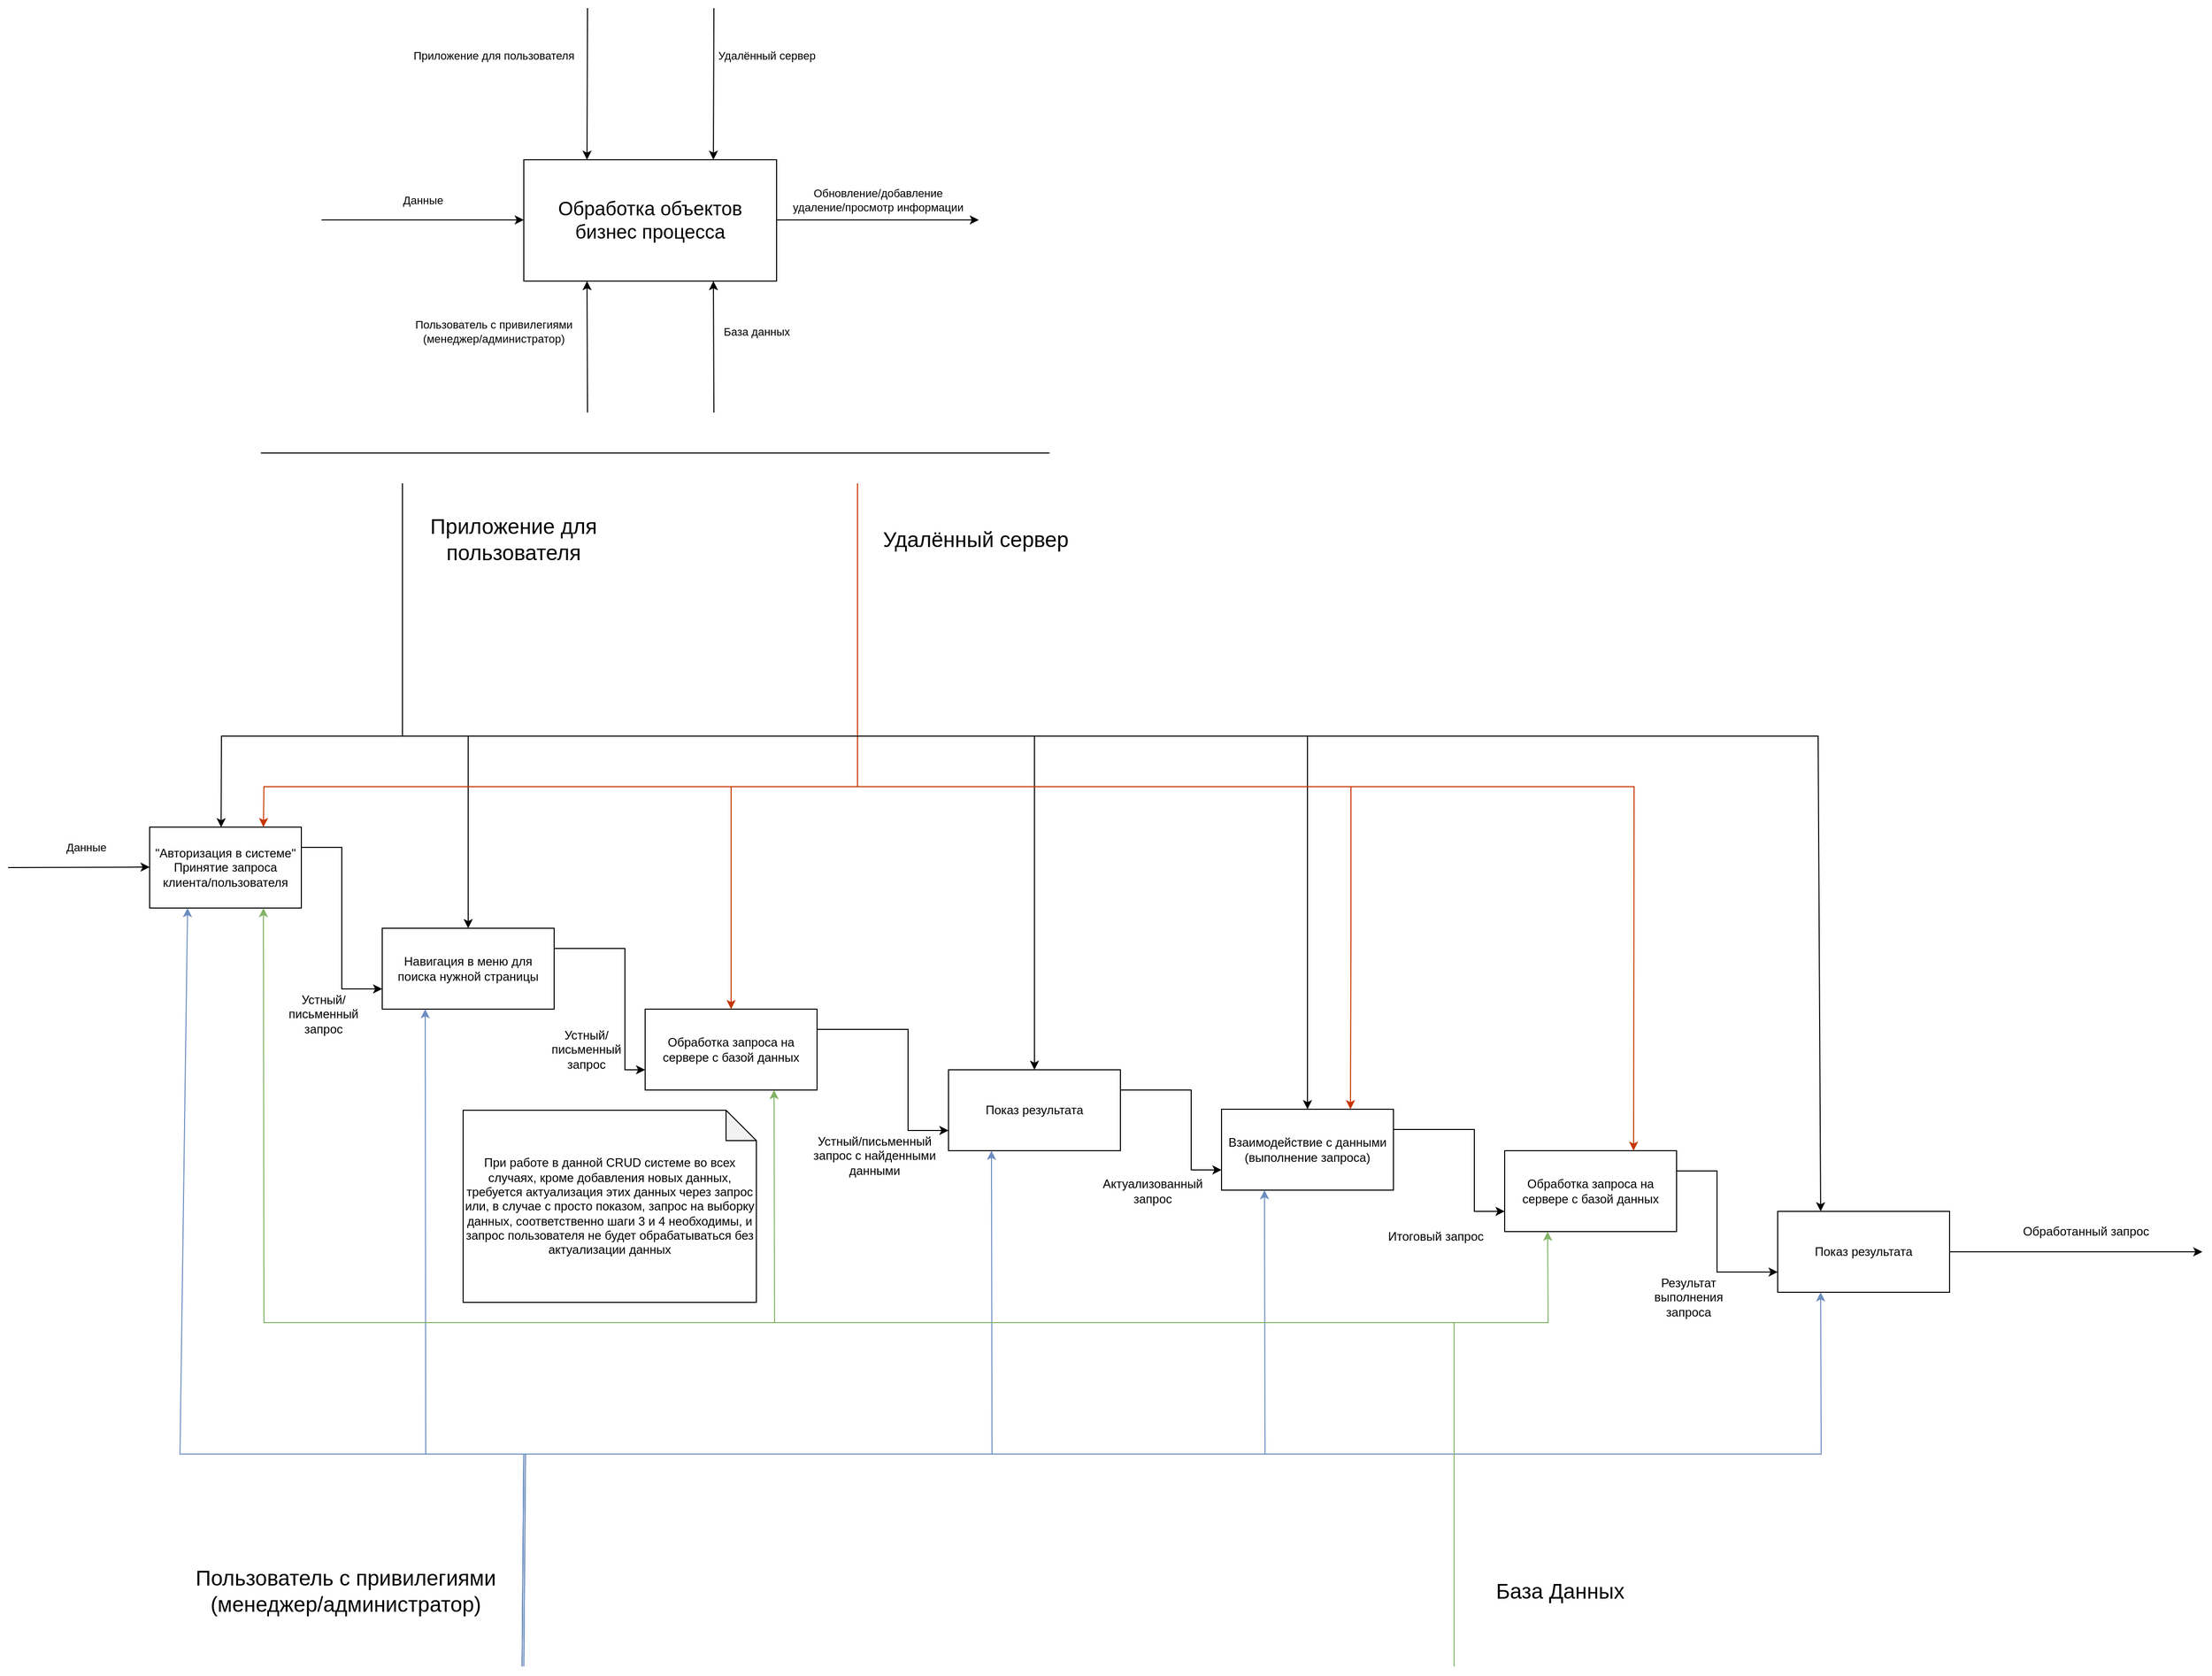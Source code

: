 <mxfile version="24.4.4" type="device">
  <diagram name="Страница — 1" id="PyvXBYscD4rfR-S77jLz">
    <mxGraphModel dx="3483" dy="1102" grid="1" gridSize="10" guides="1" tooltips="1" connect="1" arrows="1" fold="1" page="1" pageScale="1" pageWidth="827" pageHeight="1169" math="0" shadow="0">
      <root>
        <mxCell id="0" />
        <mxCell id="1" parent="0" />
        <mxCell id="Rm3MgVcvs-Dru-C2N3fW-3" value="&lt;font style=&quot;font-size: 19px;&quot;&gt;Обработка объектов бизнес процесса&lt;/font&gt;" style="rounded=0;whiteSpace=wrap;html=1;" vertex="1" parent="1">
          <mxGeometry x="280" y="230" width="250" height="120" as="geometry" />
        </mxCell>
        <mxCell id="Rm3MgVcvs-Dru-C2N3fW-4" value="" style="endArrow=classic;html=1;rounded=0;entryX=0;entryY=0.25;entryDx=0;entryDy=0;" edge="1" parent="1">
          <mxGeometry width="50" height="50" relative="1" as="geometry">
            <mxPoint x="80" y="289.5" as="sourcePoint" />
            <mxPoint x="280" y="289.5" as="targetPoint" />
          </mxGeometry>
        </mxCell>
        <mxCell id="Rm3MgVcvs-Dru-C2N3fW-5" value="Данные" style="edgeLabel;html=1;align=center;verticalAlign=middle;resizable=0;points=[];" vertex="1" connectable="0" parent="Rm3MgVcvs-Dru-C2N3fW-4">
          <mxGeometry x="-0.244" y="2" relative="1" as="geometry">
            <mxPoint x="24" y="-18" as="offset" />
          </mxGeometry>
        </mxCell>
        <mxCell id="Rm3MgVcvs-Dru-C2N3fW-6" value="" style="endArrow=classic;html=1;rounded=0;entryX=0.25;entryY=0;entryDx=0;entryDy=0;" edge="1" parent="1" target="Rm3MgVcvs-Dru-C2N3fW-3">
          <mxGeometry width="50" height="50" relative="1" as="geometry">
            <mxPoint x="343" y="80" as="sourcePoint" />
            <mxPoint x="290" y="270" as="targetPoint" />
          </mxGeometry>
        </mxCell>
        <mxCell id="Rm3MgVcvs-Dru-C2N3fW-7" value="Приложение для пользователя" style="edgeLabel;html=1;align=center;verticalAlign=middle;resizable=0;points=[];" vertex="1" connectable="0" parent="Rm3MgVcvs-Dru-C2N3fW-6">
          <mxGeometry x="-0.244" y="2" relative="1" as="geometry">
            <mxPoint x="-95" y="-10" as="offset" />
          </mxGeometry>
        </mxCell>
        <mxCell id="Rm3MgVcvs-Dru-C2N3fW-8" value="" style="endArrow=classic;html=1;rounded=0;entryX=0.75;entryY=0;entryDx=0;entryDy=0;" edge="1" parent="1" target="Rm3MgVcvs-Dru-C2N3fW-3">
          <mxGeometry width="50" height="50" relative="1" as="geometry">
            <mxPoint x="468" y="80" as="sourcePoint" />
            <mxPoint x="480" y="200" as="targetPoint" />
          </mxGeometry>
        </mxCell>
        <mxCell id="Rm3MgVcvs-Dru-C2N3fW-9" value="Удалённый сервер" style="edgeLabel;html=1;align=center;verticalAlign=middle;resizable=0;points=[];" vertex="1" connectable="0" parent="Rm3MgVcvs-Dru-C2N3fW-8">
          <mxGeometry x="-0.244" y="2" relative="1" as="geometry">
            <mxPoint x="50" y="-10" as="offset" />
          </mxGeometry>
        </mxCell>
        <mxCell id="Rm3MgVcvs-Dru-C2N3fW-10" value="" style="endArrow=classic;html=1;rounded=0;entryX=0.25;entryY=1;entryDx=0;entryDy=0;" edge="1" parent="1" target="Rm3MgVcvs-Dru-C2N3fW-3">
          <mxGeometry width="50" height="50" relative="1" as="geometry">
            <mxPoint x="343" y="480" as="sourcePoint" />
            <mxPoint x="363" y="250" as="targetPoint" />
          </mxGeometry>
        </mxCell>
        <mxCell id="Rm3MgVcvs-Dru-C2N3fW-11" value="Пользователь с привилегиями&lt;br&gt;(менеджер/администратор)" style="edgeLabel;html=1;align=center;verticalAlign=middle;resizable=0;points=[];" vertex="1" connectable="0" parent="Rm3MgVcvs-Dru-C2N3fW-10">
          <mxGeometry x="-0.244" y="2" relative="1" as="geometry">
            <mxPoint x="-91" y="-31" as="offset" />
          </mxGeometry>
        </mxCell>
        <mxCell id="Rm3MgVcvs-Dru-C2N3fW-12" value="" style="endArrow=classic;html=1;rounded=0;entryX=0.75;entryY=1;entryDx=0;entryDy=0;" edge="1" parent="1" target="Rm3MgVcvs-Dru-C2N3fW-3">
          <mxGeometry width="50" height="50" relative="1" as="geometry">
            <mxPoint x="468" y="480" as="sourcePoint" />
            <mxPoint x="480" y="380" as="targetPoint" />
          </mxGeometry>
        </mxCell>
        <mxCell id="Rm3MgVcvs-Dru-C2N3fW-13" value="База данных" style="edgeLabel;html=1;align=center;verticalAlign=middle;resizable=0;points=[];" vertex="1" connectable="0" parent="Rm3MgVcvs-Dru-C2N3fW-12">
          <mxGeometry x="-0.244" y="2" relative="1" as="geometry">
            <mxPoint x="44" y="-31" as="offset" />
          </mxGeometry>
        </mxCell>
        <mxCell id="Rm3MgVcvs-Dru-C2N3fW-14" value="" style="endArrow=classic;html=1;rounded=0;entryX=0;entryY=0.25;entryDx=0;entryDy=0;" edge="1" parent="1">
          <mxGeometry width="50" height="50" relative="1" as="geometry">
            <mxPoint x="530" y="289.5" as="sourcePoint" />
            <mxPoint x="730" y="289.5" as="targetPoint" />
          </mxGeometry>
        </mxCell>
        <mxCell id="Rm3MgVcvs-Dru-C2N3fW-15" value="Обновление/добавление&lt;div&gt;удаление/просмотр информации&lt;/div&gt;" style="edgeLabel;html=1;align=center;verticalAlign=middle;resizable=0;points=[];" vertex="1" connectable="0" parent="Rm3MgVcvs-Dru-C2N3fW-14">
          <mxGeometry x="-0.244" y="2" relative="1" as="geometry">
            <mxPoint x="24" y="-18" as="offset" />
          </mxGeometry>
        </mxCell>
        <mxCell id="Rm3MgVcvs-Dru-C2N3fW-16" value="" style="endArrow=none;html=1;rounded=0;" edge="1" parent="1">
          <mxGeometry width="50" height="50" relative="1" as="geometry">
            <mxPoint x="20" y="520" as="sourcePoint" />
            <mxPoint x="800" y="520" as="targetPoint" />
          </mxGeometry>
        </mxCell>
        <mxCell id="Rm3MgVcvs-Dru-C2N3fW-17" value="&lt;div&gt;&quot;Авторизация в системе&quot;&lt;/div&gt;Принятие запроса клиента/пользователя" style="rounded=0;whiteSpace=wrap;html=1;" vertex="1" parent="1">
          <mxGeometry x="-90" y="890" width="150" height="80" as="geometry" />
        </mxCell>
        <mxCell id="Rm3MgVcvs-Dru-C2N3fW-18" value="" style="endArrow=classic;html=1;rounded=0;entryX=0;entryY=0.25;entryDx=0;entryDy=0;" edge="1" parent="1">
          <mxGeometry width="50" height="50" relative="1" as="geometry">
            <mxPoint x="-230" y="930" as="sourcePoint" />
            <mxPoint x="-90" y="929.5" as="targetPoint" />
          </mxGeometry>
        </mxCell>
        <mxCell id="Rm3MgVcvs-Dru-C2N3fW-19" value="Данные" style="edgeLabel;html=1;align=center;verticalAlign=middle;resizable=0;points=[];" vertex="1" connectable="0" parent="Rm3MgVcvs-Dru-C2N3fW-18">
          <mxGeometry x="-0.244" y="2" relative="1" as="geometry">
            <mxPoint x="24" y="-18" as="offset" />
          </mxGeometry>
        </mxCell>
        <mxCell id="Rm3MgVcvs-Dru-C2N3fW-20" value="Навигация в меню для поиска нужной страницы" style="rounded=0;whiteSpace=wrap;html=1;" vertex="1" parent="1">
          <mxGeometry x="140" y="990" width="170" height="80" as="geometry" />
        </mxCell>
        <mxCell id="Rm3MgVcvs-Dru-C2N3fW-21" value="Взаимодействие с данными&lt;div&gt;(выполнение запроса)&lt;/div&gt;" style="rounded=0;whiteSpace=wrap;html=1;" vertex="1" parent="1">
          <mxGeometry x="970" y="1169" width="170" height="80" as="geometry" />
        </mxCell>
        <mxCell id="Rm3MgVcvs-Dru-C2N3fW-22" value="Обработка запроса на сервере с базой данных" style="rounded=0;whiteSpace=wrap;html=1;" vertex="1" parent="1">
          <mxGeometry x="400" y="1070" width="170" height="80" as="geometry" />
        </mxCell>
        <mxCell id="Rm3MgVcvs-Dru-C2N3fW-25" value="Показ результата" style="rounded=0;whiteSpace=wrap;html=1;" vertex="1" parent="1">
          <mxGeometry x="700" y="1130" width="170" height="80" as="geometry" />
        </mxCell>
        <mxCell id="Rm3MgVcvs-Dru-C2N3fW-26" value="" style="endArrow=classic;html=1;rounded=0;entryX=0.471;entryY=0.002;entryDx=0;entryDy=0;entryPerimeter=0;" edge="1" parent="1" target="Rm3MgVcvs-Dru-C2N3fW-17">
          <mxGeometry width="50" height="50" relative="1" as="geometry">
            <mxPoint x="160" y="550" as="sourcePoint" />
            <mxPoint x="160" y="700" as="targetPoint" />
            <Array as="points">
              <mxPoint x="160" y="800" />
              <mxPoint x="-19" y="800" />
            </Array>
          </mxGeometry>
        </mxCell>
        <mxCell id="Rm3MgVcvs-Dru-C2N3fW-29" value="&lt;font style=&quot;font-size: 21px;&quot;&gt;Приложение для пользователя&lt;/font&gt;" style="text;html=1;align=center;verticalAlign=middle;whiteSpace=wrap;rounded=0;" vertex="1" parent="1">
          <mxGeometry x="170" y="580" width="200" height="50" as="geometry" />
        </mxCell>
        <mxCell id="Rm3MgVcvs-Dru-C2N3fW-30" value="" style="endArrow=classic;html=1;rounded=0;entryX=0.5;entryY=0;entryDx=0;entryDy=0;" edge="1" parent="1" target="Rm3MgVcvs-Dru-C2N3fW-20">
          <mxGeometry width="50" height="50" relative="1" as="geometry">
            <mxPoint x="160" y="550" as="sourcePoint" />
            <mxPoint x="-10" y="900" as="targetPoint" />
            <Array as="points">
              <mxPoint x="160" y="800" />
              <mxPoint x="225" y="800" />
            </Array>
          </mxGeometry>
        </mxCell>
        <mxCell id="Rm3MgVcvs-Dru-C2N3fW-31" value="" style="endArrow=classic;html=1;rounded=0;entryX=0.5;entryY=0;entryDx=0;entryDy=0;" edge="1" parent="1" target="Rm3MgVcvs-Dru-C2N3fW-21">
          <mxGeometry width="50" height="50" relative="1" as="geometry">
            <mxPoint x="160" y="550" as="sourcePoint" />
            <mxPoint x="205" y="990" as="targetPoint" />
            <Array as="points">
              <mxPoint x="160" y="800" />
              <mxPoint x="1055" y="800" />
            </Array>
          </mxGeometry>
        </mxCell>
        <mxCell id="Rm3MgVcvs-Dru-C2N3fW-32" value="" style="endArrow=classic;html=1;rounded=0;entryX=0.5;entryY=0;entryDx=0;entryDy=0;" edge="1" parent="1" target="Rm3MgVcvs-Dru-C2N3fW-25">
          <mxGeometry width="50" height="50" relative="1" as="geometry">
            <mxPoint x="160" y="550" as="sourcePoint" />
            <mxPoint x="445" y="1070" as="targetPoint" />
            <Array as="points">
              <mxPoint x="160" y="800" />
              <mxPoint x="785" y="800" />
            </Array>
          </mxGeometry>
        </mxCell>
        <mxCell id="Rm3MgVcvs-Dru-C2N3fW-33" value="" style="endArrow=classic;html=1;rounded=0;entryX=0.75;entryY=0;entryDx=0;entryDy=0;fillColor=#fa6800;strokeColor=#C73500;" edge="1" parent="1" target="Rm3MgVcvs-Dru-C2N3fW-17">
          <mxGeometry width="50" height="50" relative="1" as="geometry">
            <mxPoint x="610" y="550" as="sourcePoint" />
            <mxPoint x="610" y="700" as="targetPoint" />
            <Array as="points">
              <mxPoint x="610" y="850" />
              <mxPoint x="23" y="850" />
            </Array>
          </mxGeometry>
        </mxCell>
        <mxCell id="Rm3MgVcvs-Dru-C2N3fW-35" value="&lt;span style=&quot;text-wrap: nowrap; background-color: rgb(255, 255, 255);&quot;&gt;&lt;font style=&quot;font-size: 21px;&quot;&gt;Удалённый сервер&lt;/font&gt;&lt;/span&gt;" style="text;html=1;align=center;verticalAlign=middle;whiteSpace=wrap;rounded=0;" vertex="1" parent="1">
          <mxGeometry x="627" y="580" width="200" height="50" as="geometry" />
        </mxCell>
        <mxCell id="Rm3MgVcvs-Dru-C2N3fW-36" style="edgeStyle=orthogonalEdgeStyle;rounded=0;orthogonalLoop=1;jettySize=auto;html=1;exitX=0.5;exitY=1;exitDx=0;exitDy=0;" edge="1" parent="1" source="Rm3MgVcvs-Dru-C2N3fW-35" target="Rm3MgVcvs-Dru-C2N3fW-35">
          <mxGeometry relative="1" as="geometry" />
        </mxCell>
        <mxCell id="Rm3MgVcvs-Dru-C2N3fW-37" value="" style="endArrow=classic;html=1;rounded=0;entryX=0.5;entryY=0;entryDx=0;entryDy=0;fillColor=#fa6800;strokeColor=#C73500;" edge="1" parent="1" target="Rm3MgVcvs-Dru-C2N3fW-22">
          <mxGeometry width="50" height="50" relative="1" as="geometry">
            <mxPoint x="610" y="550" as="sourcePoint" />
            <mxPoint x="23" y="890" as="targetPoint" />
            <Array as="points">
              <mxPoint x="610" y="850" />
              <mxPoint x="485" y="850" />
            </Array>
          </mxGeometry>
        </mxCell>
        <mxCell id="Rm3MgVcvs-Dru-C2N3fW-38" value="" style="endArrow=classic;html=1;rounded=0;entryX=0.75;entryY=0;entryDx=0;entryDy=0;fillColor=#fa6800;strokeColor=#C73500;" edge="1" parent="1" target="Rm3MgVcvs-Dru-C2N3fW-21">
          <mxGeometry width="50" height="50" relative="1" as="geometry">
            <mxPoint x="610" y="550" as="sourcePoint" />
            <mxPoint x="23" y="890" as="targetPoint" />
            <Array as="points">
              <mxPoint x="610" y="850" />
              <mxPoint x="1098" y="850" />
              <mxPoint x="1098" y="1000" />
            </Array>
          </mxGeometry>
        </mxCell>
        <mxCell id="Rm3MgVcvs-Dru-C2N3fW-40" value="Обработка запроса на сервере с базой данных" style="rounded=0;whiteSpace=wrap;html=1;" vertex="1" parent="1">
          <mxGeometry x="1250" y="1210" width="170" height="80" as="geometry" />
        </mxCell>
        <mxCell id="Rm3MgVcvs-Dru-C2N3fW-41" value="Показ результата" style="rounded=0;whiteSpace=wrap;html=1;" vertex="1" parent="1">
          <mxGeometry x="1520" y="1270" width="170" height="80" as="geometry" />
        </mxCell>
        <mxCell id="Rm3MgVcvs-Dru-C2N3fW-42" value="" style="endArrow=classic;html=1;rounded=0;entryX=0.75;entryY=0;entryDx=0;entryDy=0;fillColor=#fa6800;strokeColor=#C73500;" edge="1" parent="1" target="Rm3MgVcvs-Dru-C2N3fW-40">
          <mxGeometry width="50" height="50" relative="1" as="geometry">
            <mxPoint x="610" y="550" as="sourcePoint" />
            <mxPoint x="1098" y="1169" as="targetPoint" />
            <Array as="points">
              <mxPoint x="610" y="850" />
              <mxPoint x="1098" y="850" />
              <mxPoint x="1378" y="850" />
            </Array>
          </mxGeometry>
        </mxCell>
        <mxCell id="Rm3MgVcvs-Dru-C2N3fW-43" value="" style="endArrow=classic;html=1;rounded=0;entryX=0.25;entryY=0;entryDx=0;entryDy=0;" edge="1" parent="1" target="Rm3MgVcvs-Dru-C2N3fW-41">
          <mxGeometry width="50" height="50" relative="1" as="geometry">
            <mxPoint x="160" y="550" as="sourcePoint" />
            <mxPoint x="1055" y="1169" as="targetPoint" />
            <Array as="points">
              <mxPoint x="160" y="800" />
              <mxPoint x="1560" y="800" />
            </Array>
          </mxGeometry>
        </mxCell>
        <mxCell id="Rm3MgVcvs-Dru-C2N3fW-44" value="" style="endArrow=classic;html=1;rounded=0;entryX=0.25;entryY=1;entryDx=0;entryDy=0;fillColor=#dae8fc;strokeColor=#6c8ebf;gradientColor=#7ea6e0;" edge="1" parent="1" target="Rm3MgVcvs-Dru-C2N3fW-17">
          <mxGeometry width="50" height="50" relative="1" as="geometry">
            <mxPoint x="278.33" y="1720" as="sourcePoint" />
            <mxPoint x="278.33" y="1590" as="targetPoint" />
            <Array as="points">
              <mxPoint x="280" y="1510" />
              <mxPoint x="-60" y="1510" />
            </Array>
          </mxGeometry>
        </mxCell>
        <mxCell id="Rm3MgVcvs-Dru-C2N3fW-46" value="&lt;font style=&quot;font-size: 21px;&quot;&gt;&lt;font style=&quot;font-size: 21px;&quot;&gt;&lt;span style=&quot;text-wrap: nowrap; background-color: rgb(255, 255, 255);&quot;&gt;Пользователь с привилегиями&lt;/span&gt;&lt;br style=&quot;text-wrap: nowrap;&quot;&gt;&lt;/font&gt;&lt;span style=&quot;text-wrap: nowrap; background-color: rgb(255, 255, 255);&quot;&gt;&lt;font style=&quot;font-size: 21px;&quot;&gt;(менеджер/администратор)&lt;/font&gt;&lt;/span&gt;&lt;/font&gt;" style="text;html=1;align=center;verticalAlign=middle;whiteSpace=wrap;rounded=0;" vertex="1" parent="1">
          <mxGeometry x="-60" y="1620" width="328.33" height="50" as="geometry" />
        </mxCell>
        <mxCell id="Rm3MgVcvs-Dru-C2N3fW-47" value="" style="endArrow=classic;html=1;rounded=0;entryX=0.25;entryY=1;entryDx=0;entryDy=0;fillColor=#dae8fc;gradientColor=#7ea6e0;strokeColor=#6c8ebf;" edge="1" parent="1" target="Rm3MgVcvs-Dru-C2N3fW-20">
          <mxGeometry width="50" height="50" relative="1" as="geometry">
            <mxPoint x="278.33" y="1720" as="sourcePoint" />
            <mxPoint x="-52" y="970" as="targetPoint" />
            <Array as="points">
              <mxPoint x="280" y="1510" />
              <mxPoint x="183" y="1510" />
            </Array>
          </mxGeometry>
        </mxCell>
        <mxCell id="Rm3MgVcvs-Dru-C2N3fW-48" value="" style="endArrow=classic;html=1;rounded=0;entryX=0.25;entryY=1;entryDx=0;entryDy=0;fillColor=#dae8fc;gradientColor=#7ea6e0;strokeColor=#6c8ebf;" edge="1" parent="1" target="Rm3MgVcvs-Dru-C2N3fW-21">
          <mxGeometry width="50" height="50" relative="1" as="geometry">
            <mxPoint x="278.33" y="1720" as="sourcePoint" />
            <mxPoint x="183" y="1070" as="targetPoint" />
            <Array as="points">
              <mxPoint x="280" y="1510" />
              <mxPoint x="1013" y="1510" />
            </Array>
          </mxGeometry>
        </mxCell>
        <mxCell id="Rm3MgVcvs-Dru-C2N3fW-49" value="" style="endArrow=classic;html=1;rounded=0;entryX=0.25;entryY=1;entryDx=0;entryDy=0;fillColor=#dae8fc;gradientColor=#7ea6e0;strokeColor=#6c8ebf;" edge="1" parent="1" target="Rm3MgVcvs-Dru-C2N3fW-25">
          <mxGeometry width="50" height="50" relative="1" as="geometry">
            <mxPoint x="280" y="1720" as="sourcePoint" />
            <mxPoint x="444.67" y="1150" as="targetPoint" />
            <Array as="points">
              <mxPoint x="281.67" y="1510" />
              <mxPoint x="743" y="1510" />
            </Array>
          </mxGeometry>
        </mxCell>
        <mxCell id="Rm3MgVcvs-Dru-C2N3fW-50" value="" style="endArrow=classic;html=1;rounded=0;entryX=0.25;entryY=1;entryDx=0;entryDy=0;fillColor=#dae8fc;gradientColor=#7ea6e0;strokeColor=#6c8ebf;" edge="1" parent="1" target="Rm3MgVcvs-Dru-C2N3fW-41">
          <mxGeometry width="50" height="50" relative="1" as="geometry">
            <mxPoint x="280" y="1720" as="sourcePoint" />
            <mxPoint x="1014.67" y="1249" as="targetPoint" />
            <Array as="points">
              <mxPoint x="281.67" y="1510" />
              <mxPoint x="1563" y="1510" />
            </Array>
          </mxGeometry>
        </mxCell>
        <mxCell id="Rm3MgVcvs-Dru-C2N3fW-51" value="" style="endArrow=classic;html=1;rounded=0;entryX=0.75;entryY=1;entryDx=0;entryDy=0;fillColor=#d5e8d4;strokeColor=#82b366;gradientColor=#97d077;" edge="1" parent="1" target="Rm3MgVcvs-Dru-C2N3fW-17">
          <mxGeometry width="50" height="50" relative="1" as="geometry">
            <mxPoint x="1200" y="1720" as="sourcePoint" />
            <mxPoint x="1200" y="1590" as="targetPoint" />
            <Array as="points">
              <mxPoint x="1200" y="1380" />
              <mxPoint x="23" y="1380" />
            </Array>
          </mxGeometry>
        </mxCell>
        <mxCell id="Rm3MgVcvs-Dru-C2N3fW-53" value="&lt;font style=&quot;font-size: 21px;&quot;&gt;База Данных&lt;/font&gt;" style="text;html=1;align=center;verticalAlign=middle;whiteSpace=wrap;rounded=0;" vertex="1" parent="1">
          <mxGeometry x="1210" y="1625" width="190" height="40" as="geometry" />
        </mxCell>
        <mxCell id="Rm3MgVcvs-Dru-C2N3fW-54" value="" style="endArrow=classic;html=1;rounded=0;entryX=0.75;entryY=1;entryDx=0;entryDy=0;fillColor=#d5e8d4;strokeColor=#82b366;gradientColor=#97d077;" edge="1" parent="1" target="Rm3MgVcvs-Dru-C2N3fW-22">
          <mxGeometry width="50" height="50" relative="1" as="geometry">
            <mxPoint x="1200" y="1720" as="sourcePoint" />
            <mxPoint x="10" y="970" as="targetPoint" />
            <Array as="points">
              <mxPoint x="1200" y="1380" />
              <mxPoint x="528" y="1380" />
            </Array>
          </mxGeometry>
        </mxCell>
        <mxCell id="Rm3MgVcvs-Dru-C2N3fW-55" value="" style="endArrow=classic;html=1;rounded=0;entryX=0.25;entryY=1;entryDx=0;entryDy=0;fillColor=#d5e8d4;strokeColor=#82b366;gradientColor=#97d077;" edge="1" parent="1" target="Rm3MgVcvs-Dru-C2N3fW-40">
          <mxGeometry width="50" height="50" relative="1" as="geometry">
            <mxPoint x="1200" y="1720" as="sourcePoint" />
            <mxPoint x="530" y="1150" as="targetPoint" />
            <Array as="points">
              <mxPoint x="1200" y="1380" />
              <mxPoint x="1293" y="1380" />
            </Array>
          </mxGeometry>
        </mxCell>
        <mxCell id="Rm3MgVcvs-Dru-C2N3fW-56" value="" style="endArrow=classic;html=1;rounded=0;exitX=1;exitY=0.25;exitDx=0;exitDy=0;entryX=0;entryY=0.75;entryDx=0;entryDy=0;" edge="1" parent="1" source="Rm3MgVcvs-Dru-C2N3fW-17" target="Rm3MgVcvs-Dru-C2N3fW-20">
          <mxGeometry width="50" height="50" relative="1" as="geometry">
            <mxPoint x="130" y="960" as="sourcePoint" />
            <mxPoint x="180" y="910" as="targetPoint" />
            <Array as="points">
              <mxPoint x="100" y="910" />
              <mxPoint x="100" y="1050" />
            </Array>
          </mxGeometry>
        </mxCell>
        <mxCell id="Rm3MgVcvs-Dru-C2N3fW-57" value="" style="endArrow=classic;html=1;rounded=0;exitX=1;exitY=0.25;exitDx=0;exitDy=0;entryX=0;entryY=0.75;entryDx=0;entryDy=0;" edge="1" parent="1" source="Rm3MgVcvs-Dru-C2N3fW-20" target="Rm3MgVcvs-Dru-C2N3fW-22">
          <mxGeometry width="50" height="50" relative="1" as="geometry">
            <mxPoint x="70" y="940" as="sourcePoint" />
            <mxPoint x="150" y="1040" as="targetPoint" />
            <Array as="points">
              <mxPoint x="380" y="1010" />
              <mxPoint x="380" y="1130" />
            </Array>
          </mxGeometry>
        </mxCell>
        <mxCell id="Rm3MgVcvs-Dru-C2N3fW-58" value="" style="endArrow=classic;html=1;rounded=0;exitX=1;exitY=0.25;exitDx=0;exitDy=0;entryX=0;entryY=0.75;entryDx=0;entryDy=0;" edge="1" parent="1" source="Rm3MgVcvs-Dru-C2N3fW-22" target="Rm3MgVcvs-Dru-C2N3fW-25">
          <mxGeometry width="50" height="50" relative="1" as="geometry">
            <mxPoint x="320" y="1040" as="sourcePoint" />
            <mxPoint x="410" y="1120" as="targetPoint" />
            <Array as="points">
              <mxPoint x="660" y="1090" />
              <mxPoint x="660" y="1190" />
            </Array>
          </mxGeometry>
        </mxCell>
        <mxCell id="Rm3MgVcvs-Dru-C2N3fW-59" value="" style="endArrow=classic;html=1;rounded=0;exitX=1;exitY=0.25;exitDx=0;exitDy=0;entryX=0;entryY=0.75;entryDx=0;entryDy=0;" edge="1" parent="1" source="Rm3MgVcvs-Dru-C2N3fW-25" target="Rm3MgVcvs-Dru-C2N3fW-21">
          <mxGeometry width="50" height="50" relative="1" as="geometry">
            <mxPoint x="580" y="1120" as="sourcePoint" />
            <mxPoint x="710" y="1180" as="targetPoint" />
            <Array as="points">
              <mxPoint x="940" y="1150" />
              <mxPoint x="940" y="1229" />
            </Array>
          </mxGeometry>
        </mxCell>
        <mxCell id="Rm3MgVcvs-Dru-C2N3fW-62" value="" style="endArrow=classic;html=1;rounded=0;exitX=1;exitY=0.25;exitDx=0;exitDy=0;entryX=0;entryY=0.75;entryDx=0;entryDy=0;" edge="1" parent="1" source="Rm3MgVcvs-Dru-C2N3fW-21" target="Rm3MgVcvs-Dru-C2N3fW-40">
          <mxGeometry width="50" height="50" relative="1" as="geometry">
            <mxPoint x="880" y="1160" as="sourcePoint" />
            <mxPoint x="980" y="1239" as="targetPoint" />
            <Array as="points">
              <mxPoint x="1220" y="1189" />
              <mxPoint x="1220" y="1270" />
            </Array>
          </mxGeometry>
        </mxCell>
        <mxCell id="Rm3MgVcvs-Dru-C2N3fW-63" value="" style="endArrow=classic;html=1;rounded=0;exitX=1;exitY=0.25;exitDx=0;exitDy=0;entryX=0;entryY=0.75;entryDx=0;entryDy=0;" edge="1" parent="1" source="Rm3MgVcvs-Dru-C2N3fW-40" target="Rm3MgVcvs-Dru-C2N3fW-41">
          <mxGeometry width="50" height="50" relative="1" as="geometry">
            <mxPoint x="1150" y="1199" as="sourcePoint" />
            <mxPoint x="1260" y="1280" as="targetPoint" />
            <Array as="points">
              <mxPoint x="1460" y="1230" />
              <mxPoint x="1460" y="1330" />
            </Array>
          </mxGeometry>
        </mxCell>
        <mxCell id="Rm3MgVcvs-Dru-C2N3fW-64" value="Устный/письменный запрос" style="text;html=1;align=center;verticalAlign=middle;whiteSpace=wrap;rounded=0;" vertex="1" parent="1">
          <mxGeometry x="30" y="1050" width="104" height="50" as="geometry" />
        </mxCell>
        <mxCell id="Rm3MgVcvs-Dru-C2N3fW-65" value="Устный/письменный запрос" style="text;html=1;align=center;verticalAlign=middle;whiteSpace=wrap;rounded=0;" vertex="1" parent="1">
          <mxGeometry x="290" y="1085" width="104" height="50" as="geometry" />
        </mxCell>
        <mxCell id="Rm3MgVcvs-Dru-C2N3fW-66" value="Актуализованный запрос" style="text;html=1;align=center;verticalAlign=middle;whiteSpace=wrap;rounded=0;" vertex="1" parent="1">
          <mxGeometry x="850" y="1225" width="104" height="50" as="geometry" />
        </mxCell>
        <mxCell id="Rm3MgVcvs-Dru-C2N3fW-67" value="Устный/письменный запрос с найденными данными" style="text;html=1;align=center;verticalAlign=middle;whiteSpace=wrap;rounded=0;" vertex="1" parent="1">
          <mxGeometry x="560" y="1190" width="134" height="50" as="geometry" />
        </mxCell>
        <mxCell id="Rm3MgVcvs-Dru-C2N3fW-68" value="Итоговый запрос" style="text;html=1;align=center;verticalAlign=middle;whiteSpace=wrap;rounded=0;" vertex="1" parent="1">
          <mxGeometry x="1130" y="1270" width="104" height="50" as="geometry" />
        </mxCell>
        <mxCell id="Rm3MgVcvs-Dru-C2N3fW-69" value="Результат выполнения запроса" style="text;html=1;align=center;verticalAlign=middle;whiteSpace=wrap;rounded=0;" vertex="1" parent="1">
          <mxGeometry x="1380" y="1330" width="104" height="50" as="geometry" />
        </mxCell>
        <mxCell id="Rm3MgVcvs-Dru-C2N3fW-70" value="" style="endArrow=classic;html=1;rounded=0;exitX=1;exitY=0.5;exitDx=0;exitDy=0;" edge="1" parent="1" source="Rm3MgVcvs-Dru-C2N3fW-41">
          <mxGeometry width="50" height="50" relative="1" as="geometry">
            <mxPoint x="1760" y="1330" as="sourcePoint" />
            <mxPoint x="1940" y="1310" as="targetPoint" />
          </mxGeometry>
        </mxCell>
        <mxCell id="Rm3MgVcvs-Dru-C2N3fW-71" value="Обработанный запрос" style="text;html=1;align=center;verticalAlign=middle;whiteSpace=wrap;rounded=0;" vertex="1" parent="1">
          <mxGeometry x="1750" y="1275" width="150" height="30" as="geometry" />
        </mxCell>
        <mxCell id="Rm3MgVcvs-Dru-C2N3fW-72" value="При работе в данной CRUD системе во всех случаях, кроме добавления новых данных, требуется актуализация этих данных через запрос или, в случае с просто показом, запрос на выборку данных, соответственно шаги 3 и 4 необходимы, и запрос пользователя не будет обрабатываться без актуализации данных" style="shape=note;whiteSpace=wrap;html=1;backgroundOutline=1;darkOpacity=0.05;" vertex="1" parent="1">
          <mxGeometry x="220" y="1170" width="290" height="190" as="geometry" />
        </mxCell>
      </root>
    </mxGraphModel>
  </diagram>
</mxfile>
